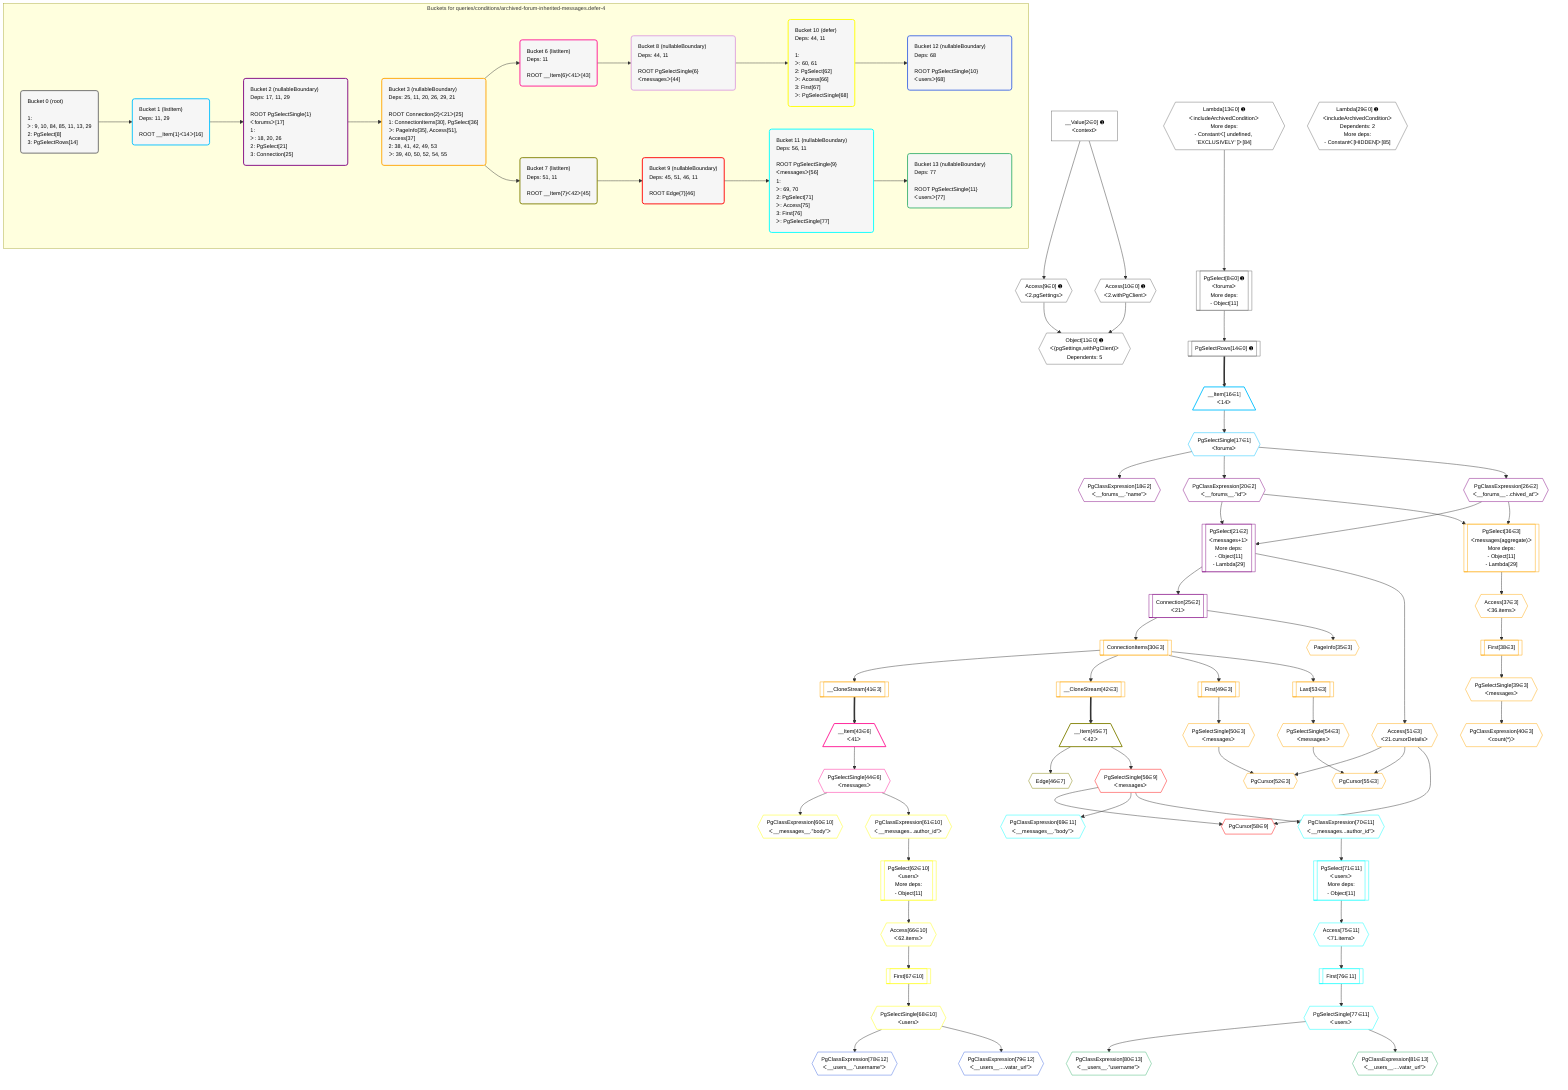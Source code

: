%%{init: {'themeVariables': { 'fontSize': '12px'}}}%%
graph TD
    classDef path fill:#eee,stroke:#000,color:#000
    classDef plan fill:#fff,stroke-width:1px,color:#000
    classDef itemplan fill:#fff,stroke-width:2px,color:#000
    classDef unbatchedplan fill:#dff,stroke-width:1px,color:#000
    classDef sideeffectplan fill:#fcc,stroke-width:2px,color:#000
    classDef bucket fill:#f6f6f6,color:#000,stroke-width:2px,text-align:left

    subgraph "Buckets for queries/conditions/archived-forum-inherited-messages.defer-4"
    Bucket0("Bucket 0 (root)<br /><br />1: <br />ᐳ: 9, 10, 84, 85, 11, 13, 29<br />2: PgSelect[8]<br />3: PgSelectRows[14]"):::bucket
    Bucket1("Bucket 1 (listItem)<br />Deps: 11, 29<br /><br />ROOT __Item{1}ᐸ14ᐳ[16]"):::bucket
    Bucket2("Bucket 2 (nullableBoundary)<br />Deps: 17, 11, 29<br /><br />ROOT PgSelectSingle{1}ᐸforumsᐳ[17]<br />1: <br />ᐳ: 18, 20, 26<br />2: PgSelect[21]<br />3: Connection[25]"):::bucket
    Bucket3("Bucket 3 (nullableBoundary)<br />Deps: 25, 11, 20, 26, 29, 21<br /><br />ROOT Connection{2}ᐸ21ᐳ[25]<br />1: ConnectionItems[30], PgSelect[36]<br />ᐳ: PageInfo[35], Access[51], Access[37]<br />2: 38, 41, 42, 49, 53<br />ᐳ: 39, 40, 50, 52, 54, 55"):::bucket
    Bucket6("Bucket 6 (listItem)<br />Deps: 11<br /><br />ROOT __Item{6}ᐸ41ᐳ[43]"):::bucket
    Bucket7("Bucket 7 (listItem)<br />Deps: 51, 11<br /><br />ROOT __Item{7}ᐸ42ᐳ[45]"):::bucket
    Bucket8("Bucket 8 (nullableBoundary)<br />Deps: 44, 11<br /><br />ROOT PgSelectSingle{6}ᐸmessagesᐳ[44]"):::bucket
    Bucket9("Bucket 9 (nullableBoundary)<br />Deps: 45, 51, 46, 11<br /><br />ROOT Edge{7}[46]"):::bucket
    Bucket10("Bucket 10 (defer)<br />Deps: 44, 11<br /><br />1: <br />ᐳ: 60, 61<br />2: PgSelect[62]<br />ᐳ: Access[66]<br />3: First[67]<br />ᐳ: PgSelectSingle[68]"):::bucket
    Bucket11("Bucket 11 (nullableBoundary)<br />Deps: 56, 11<br /><br />ROOT PgSelectSingle{9}ᐸmessagesᐳ[56]<br />1: <br />ᐳ: 69, 70<br />2: PgSelect[71]<br />ᐳ: Access[75]<br />3: First[76]<br />ᐳ: PgSelectSingle[77]"):::bucket
    Bucket12("Bucket 12 (nullableBoundary)<br />Deps: 68<br /><br />ROOT PgSelectSingle{10}ᐸusersᐳ[68]"):::bucket
    Bucket13("Bucket 13 (nullableBoundary)<br />Deps: 77<br /><br />ROOT PgSelectSingle{11}ᐸusersᐳ[77]"):::bucket
    end
    Bucket0 --> Bucket1
    Bucket1 --> Bucket2
    Bucket2 --> Bucket3
    Bucket3 --> Bucket6 & Bucket7
    Bucket6 --> Bucket8
    Bucket7 --> Bucket9
    Bucket8 --> Bucket10
    Bucket9 --> Bucket11
    Bucket10 --> Bucket12
    Bucket11 --> Bucket13

    %% plan dependencies
    PgSelect8[["PgSelect[8∈0] ➊<br />ᐸforumsᐳ<br />More deps:<br />- Object[11]"]]:::plan
    Lambda13{{"Lambda[13∈0] ➊<br />ᐸincludeArchivedConditionᐳ<br />More deps:<br />- Constantᐸ[ undefined, 'EXCLUSIVELY' ]ᐳ[84]"}}:::plan
    Lambda13 --> PgSelect8
    Object11{{"Object[11∈0] ➊<br />ᐸ{pgSettings,withPgClient}ᐳ<br />Dependents: 5"}}:::plan
    Access9{{"Access[9∈0] ➊<br />ᐸ2.pgSettingsᐳ"}}:::plan
    Access10{{"Access[10∈0] ➊<br />ᐸ2.withPgClientᐳ"}}:::plan
    Access9 & Access10 --> Object11
    __Value2["__Value[2∈0] ➊<br />ᐸcontextᐳ"]:::plan
    __Value2 --> Access9
    __Value2 --> Access10
    PgSelectRows14[["PgSelectRows[14∈0] ➊"]]:::plan
    PgSelect8 --> PgSelectRows14
    Lambda29{{"Lambda[29∈0] ➊<br />ᐸincludeArchivedConditionᐳ<br />Dependents: 2<br />More deps:<br />- Constantᐸ[HIDDEN]ᐳ[85]"}}:::plan
    __Item16[/"__Item[16∈1]<br />ᐸ14ᐳ"\]:::itemplan
    PgSelectRows14 ==> __Item16
    PgSelectSingle17{{"PgSelectSingle[17∈1]<br />ᐸforumsᐳ"}}:::plan
    __Item16 --> PgSelectSingle17
    PgSelect21[["PgSelect[21∈2]<br />ᐸmessages+1ᐳ<br />More deps:<br />- Object[11]<br />- Lambda[29]"]]:::plan
    PgClassExpression20{{"PgClassExpression[20∈2]<br />ᐸ__forums__.”id”ᐳ"}}:::plan
    PgClassExpression26{{"PgClassExpression[26∈2]<br />ᐸ__forums__...chived_at”ᐳ"}}:::plan
    PgClassExpression20 & PgClassExpression26 --> PgSelect21
    PgClassExpression18{{"PgClassExpression[18∈2]<br />ᐸ__forums__.”name”ᐳ"}}:::plan
    PgSelectSingle17 --> PgClassExpression18
    PgSelectSingle17 --> PgClassExpression20
    Connection25[["Connection[25∈2]<br />ᐸ21ᐳ"]]:::plan
    PgSelect21 --> Connection25
    PgSelectSingle17 --> PgClassExpression26
    PgSelect36[["PgSelect[36∈3]<br />ᐸmessages(aggregate)ᐳ<br />More deps:<br />- Object[11]<br />- Lambda[29]"]]:::plan
    PgClassExpression20 & PgClassExpression26 --> PgSelect36
    PgCursor52{{"PgCursor[52∈3]"}}:::plan
    PgSelectSingle50{{"PgSelectSingle[50∈3]<br />ᐸmessagesᐳ"}}:::plan
    Access51{{"Access[51∈3]<br />ᐸ21.cursorDetailsᐳ"}}:::plan
    PgSelectSingle50 & Access51 --> PgCursor52
    PgCursor55{{"PgCursor[55∈3]"}}:::plan
    PgSelectSingle54{{"PgSelectSingle[54∈3]<br />ᐸmessagesᐳ"}}:::plan
    PgSelectSingle54 & Access51 --> PgCursor55
    ConnectionItems30[["ConnectionItems[30∈3]"]]:::plan
    Connection25 --> ConnectionItems30
    PageInfo35{{"PageInfo[35∈3]"}}:::plan
    Connection25 --> PageInfo35
    Access37{{"Access[37∈3]<br />ᐸ36.itemsᐳ"}}:::plan
    PgSelect36 --> Access37
    First38[["First[38∈3]"]]:::plan
    Access37 --> First38
    PgSelectSingle39{{"PgSelectSingle[39∈3]<br />ᐸmessagesᐳ"}}:::plan
    First38 --> PgSelectSingle39
    PgClassExpression40{{"PgClassExpression[40∈3]<br />ᐸcount(*)ᐳ"}}:::plan
    PgSelectSingle39 --> PgClassExpression40
    __CloneStream41[["__CloneStream[41∈3]"]]:::plan
    ConnectionItems30 --> __CloneStream41
    __CloneStream42[["__CloneStream[42∈3]"]]:::plan
    ConnectionItems30 --> __CloneStream42
    First49[["First[49∈3]"]]:::plan
    ConnectionItems30 --> First49
    First49 --> PgSelectSingle50
    PgSelect21 --> Access51
    Last53[["Last[53∈3]"]]:::plan
    ConnectionItems30 --> Last53
    Last53 --> PgSelectSingle54
    __Item43[/"__Item[43∈6]<br />ᐸ41ᐳ"\]:::itemplan
    __CloneStream41 ==> __Item43
    PgSelectSingle44{{"PgSelectSingle[44∈6]<br />ᐸmessagesᐳ"}}:::plan
    __Item43 --> PgSelectSingle44
    __Item45[/"__Item[45∈7]<br />ᐸ42ᐳ"\]:::itemplan
    __CloneStream42 ==> __Item45
    Edge46{{"Edge[46∈7]"}}:::plan
    __Item45 --> Edge46
    PgCursor58{{"PgCursor[58∈9]"}}:::plan
    PgSelectSingle56{{"PgSelectSingle[56∈9]<br />ᐸmessagesᐳ"}}:::plan
    PgSelectSingle56 & Access51 --> PgCursor58
    __Item45 --> PgSelectSingle56
    PgSelect62[["PgSelect[62∈10]<br />ᐸusersᐳ<br />More deps:<br />- Object[11]"]]:::plan
    PgClassExpression61{{"PgClassExpression[61∈10]<br />ᐸ__messages...author_id”ᐳ"}}:::plan
    PgClassExpression61 --> PgSelect62
    PgClassExpression60{{"PgClassExpression[60∈10]<br />ᐸ__messages__.”body”ᐳ"}}:::plan
    PgSelectSingle44 --> PgClassExpression60
    PgSelectSingle44 --> PgClassExpression61
    Access66{{"Access[66∈10]<br />ᐸ62.itemsᐳ"}}:::plan
    PgSelect62 --> Access66
    First67[["First[67∈10]"]]:::plan
    Access66 --> First67
    PgSelectSingle68{{"PgSelectSingle[68∈10]<br />ᐸusersᐳ"}}:::plan
    First67 --> PgSelectSingle68
    PgSelect71[["PgSelect[71∈11]<br />ᐸusersᐳ<br />More deps:<br />- Object[11]"]]:::plan
    PgClassExpression70{{"PgClassExpression[70∈11]<br />ᐸ__messages...author_id”ᐳ"}}:::plan
    PgClassExpression70 --> PgSelect71
    PgClassExpression69{{"PgClassExpression[69∈11]<br />ᐸ__messages__.”body”ᐳ"}}:::plan
    PgSelectSingle56 --> PgClassExpression69
    PgSelectSingle56 --> PgClassExpression70
    Access75{{"Access[75∈11]<br />ᐸ71.itemsᐳ"}}:::plan
    PgSelect71 --> Access75
    First76[["First[76∈11]"]]:::plan
    Access75 --> First76
    PgSelectSingle77{{"PgSelectSingle[77∈11]<br />ᐸusersᐳ"}}:::plan
    First76 --> PgSelectSingle77
    PgClassExpression78{{"PgClassExpression[78∈12]<br />ᐸ__users__.”username”ᐳ"}}:::plan
    PgSelectSingle68 --> PgClassExpression78
    PgClassExpression79{{"PgClassExpression[79∈12]<br />ᐸ__users__....vatar_url”ᐳ"}}:::plan
    PgSelectSingle68 --> PgClassExpression79
    PgClassExpression80{{"PgClassExpression[80∈13]<br />ᐸ__users__.”username”ᐳ"}}:::plan
    PgSelectSingle77 --> PgClassExpression80
    PgClassExpression81{{"PgClassExpression[81∈13]<br />ᐸ__users__....vatar_url”ᐳ"}}:::plan
    PgSelectSingle77 --> PgClassExpression81

    %% define steps
    classDef bucket0 stroke:#696969
    class Bucket0,__Value2,PgSelect8,Access9,Access10,Object11,Lambda13,PgSelectRows14,Lambda29 bucket0
    classDef bucket1 stroke:#00bfff
    class Bucket1,__Item16,PgSelectSingle17 bucket1
    classDef bucket2 stroke:#7f007f
    class Bucket2,PgClassExpression18,PgClassExpression20,PgSelect21,Connection25,PgClassExpression26 bucket2
    classDef bucket3 stroke:#ffa500
    class Bucket3,ConnectionItems30,PageInfo35,PgSelect36,Access37,First38,PgSelectSingle39,PgClassExpression40,__CloneStream41,__CloneStream42,First49,PgSelectSingle50,Access51,PgCursor52,Last53,PgSelectSingle54,PgCursor55 bucket3
    classDef bucket6 stroke:#ff1493
    class Bucket6,__Item43,PgSelectSingle44 bucket6
    classDef bucket7 stroke:#808000
    class Bucket7,__Item45,Edge46 bucket7
    classDef bucket8 stroke:#dda0dd
    class Bucket8 bucket8
    classDef bucket9 stroke:#ff0000
    class Bucket9,PgSelectSingle56,PgCursor58 bucket9
    classDef bucket10 stroke:#ffff00
    class Bucket10,PgClassExpression60,PgClassExpression61,PgSelect62,Access66,First67,PgSelectSingle68 bucket10
    classDef bucket11 stroke:#00ffff
    class Bucket11,PgClassExpression69,PgClassExpression70,PgSelect71,Access75,First76,PgSelectSingle77 bucket11
    classDef bucket12 stroke:#4169e1
    class Bucket12,PgClassExpression78,PgClassExpression79 bucket12
    classDef bucket13 stroke:#3cb371
    class Bucket13,PgClassExpression80,PgClassExpression81 bucket13